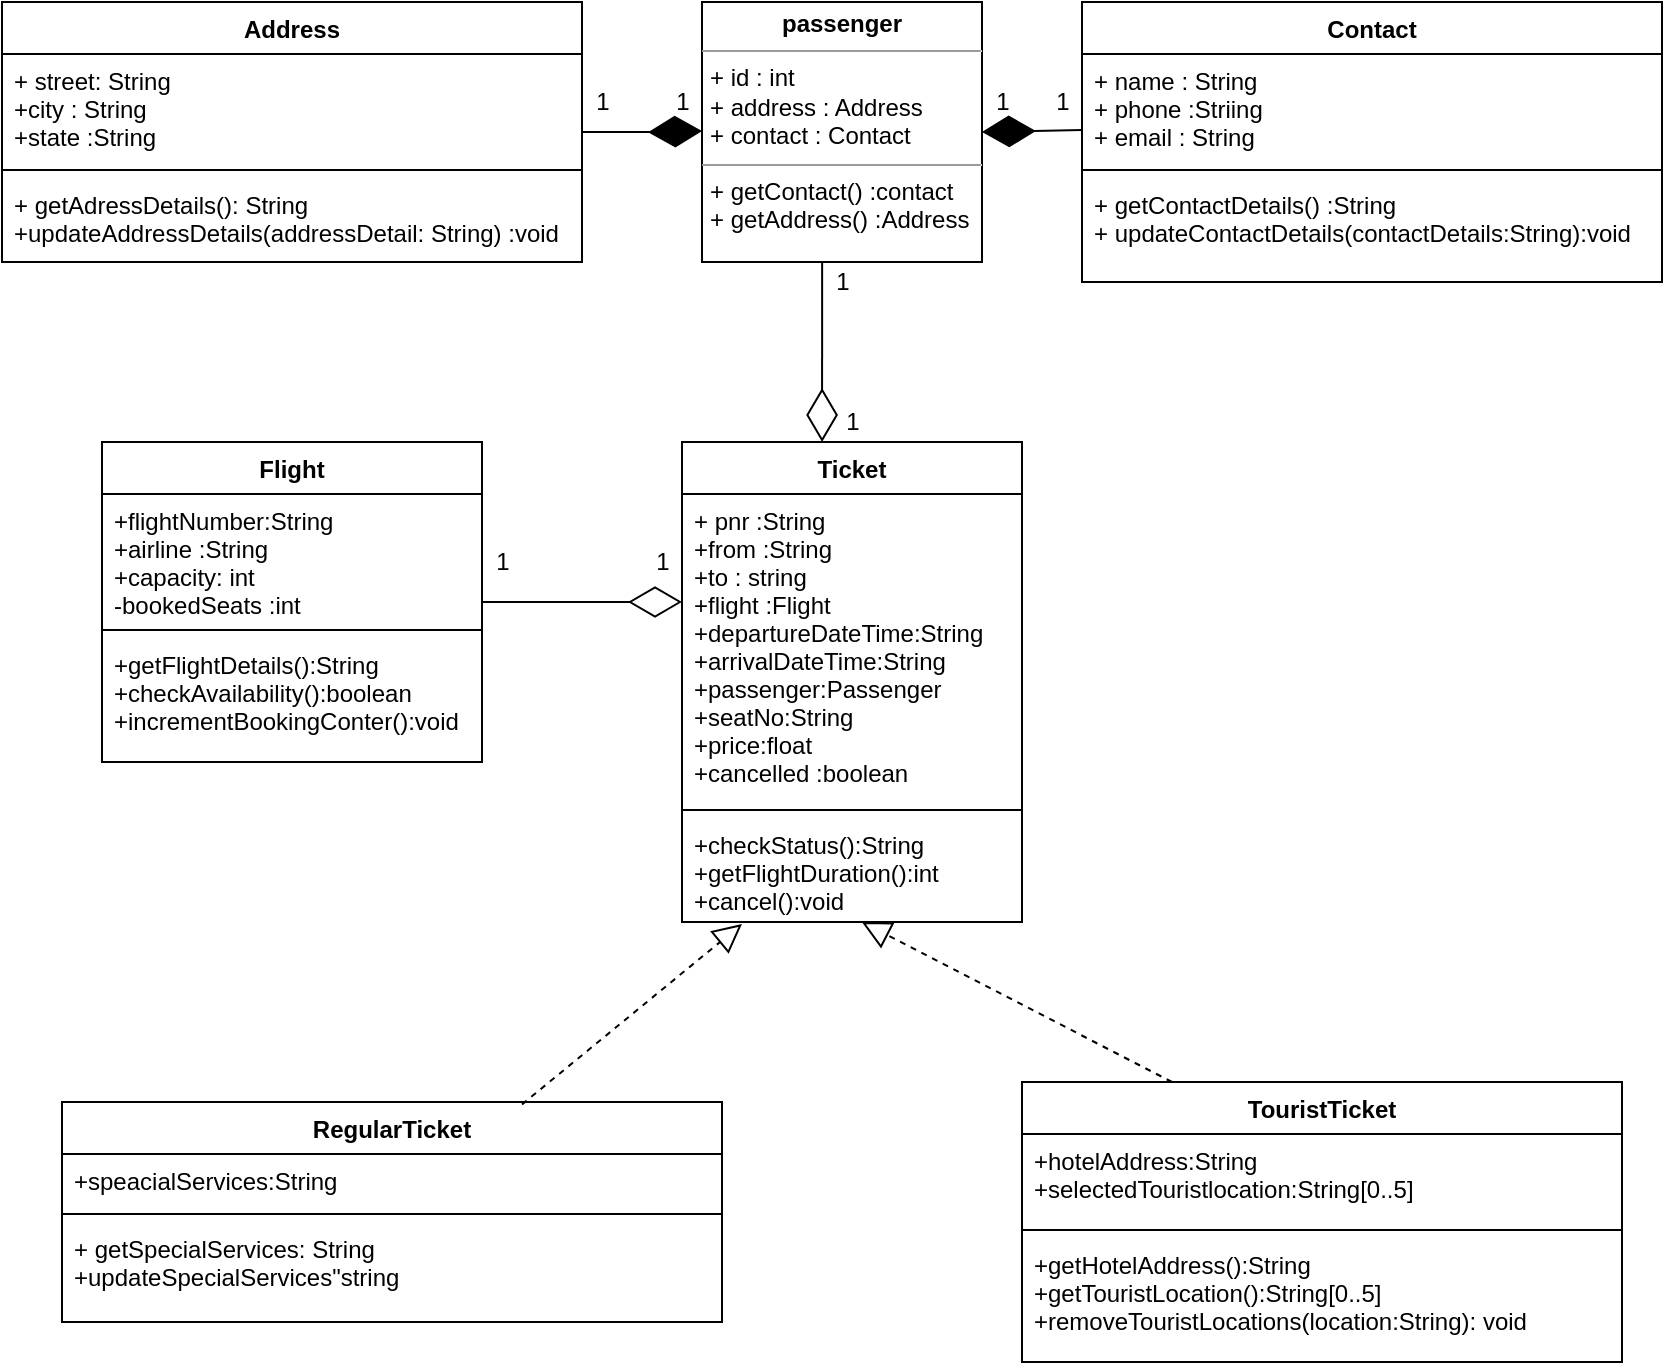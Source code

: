 <mxfile version="14.1.1" type="device"><diagram id="Pd_Y1C_P1K8S66vJtygk" name="Page-1"><mxGraphModel dx="868" dy="482" grid="1" gridSize="10" guides="1" tooltips="1" connect="1" arrows="1" fold="1" page="1" pageScale="1" pageWidth="850" pageHeight="1100" background="none" math="0" shadow="0"><root><mxCell id="0"/><mxCell id="1" parent="0"/><mxCell id="C2Zj4pbMZHdAZiASUYc6-7" value="&lt;p style=&quot;margin: 0px ; margin-top: 4px ; text-align: center&quot;&gt;&lt;b&gt;passenger&lt;/b&gt;&lt;/p&gt;&lt;hr size=&quot;1&quot;&gt;&lt;p style=&quot;margin: 0px ; margin-left: 4px&quot;&gt;+ id : int&lt;/p&gt;&lt;p style=&quot;margin: 0px ; margin-left: 4px&quot;&gt;+ address : Address&lt;/p&gt;&lt;p style=&quot;margin: 0px ; margin-left: 4px&quot;&gt;+ contact : Contact&lt;/p&gt;&lt;hr size=&quot;1&quot;&gt;&lt;p style=&quot;margin: 0px ; margin-left: 4px&quot;&gt;+ getContact() :contact&lt;/p&gt;&lt;p style=&quot;margin: 0px ; margin-left: 4px&quot;&gt;+ getAddress() :Address&lt;/p&gt;" style="verticalAlign=top;align=left;overflow=fill;fontSize=12;fontFamily=Helvetica;html=1;gradientColor=#ffffff;" parent="1" vertex="1"><mxGeometry x="360" y="60" width="140" height="130" as="geometry"/></mxCell><mxCell id="C2Zj4pbMZHdAZiASUYc6-9" style="edgeStyle=orthogonalEdgeStyle;orthogonalLoop=1;jettySize=auto;html=1;exitX=0.5;exitY=1;exitDx=0;exitDy=0;" parent="1" source="C2Zj4pbMZHdAZiASUYc6-7" target="C2Zj4pbMZHdAZiASUYc6-7" edge="1"><mxGeometry relative="1" as="geometry"/></mxCell><mxCell id="C2Zj4pbMZHdAZiASUYc6-10" style="edgeStyle=orthogonalEdgeStyle;orthogonalLoop=1;jettySize=auto;html=1;exitX=0.5;exitY=1;exitDx=0;exitDy=0;" parent="1" source="C2Zj4pbMZHdAZiASUYc6-7" target="C2Zj4pbMZHdAZiASUYc6-7" edge="1"><mxGeometry relative="1" as="geometry"/></mxCell><mxCell id="C2Zj4pbMZHdAZiASUYc6-14" value="Address" style="swimlane;fontStyle=1;align=center;verticalAlign=top;childLayout=stackLayout;horizontal=1;startSize=26;horizontalStack=0;resizeParent=1;resizeParentMax=0;resizeLast=0;collapsible=1;marginBottom=0;gradientColor=#ffffff;" parent="1" vertex="1"><mxGeometry x="10" y="60" width="290" height="130" as="geometry"/></mxCell><mxCell id="C2Zj4pbMZHdAZiASUYc6-15" value="+ street: String&#10;+city : String&#10;+state :String" style="text;strokeColor=none;fillColor=none;align=left;verticalAlign=top;spacingLeft=4;spacingRight=4;overflow=hidden;rotatable=0;points=[[0,0.5],[1,0.5]];portConstraint=eastwest;" parent="C2Zj4pbMZHdAZiASUYc6-14" vertex="1"><mxGeometry y="26" width="290" height="54" as="geometry"/></mxCell><mxCell id="C2Zj4pbMZHdAZiASUYc6-16" value="" style="line;strokeWidth=1;fillColor=none;align=left;verticalAlign=middle;spacingTop=-1;spacingLeft=3;spacingRight=3;rotatable=0;labelPosition=right;points=[];portConstraint=eastwest;" parent="C2Zj4pbMZHdAZiASUYc6-14" vertex="1"><mxGeometry y="80" width="290" height="8" as="geometry"/></mxCell><mxCell id="C2Zj4pbMZHdAZiASUYc6-17" value="+ getAdressDetails(): String&#10;+updateAddressDetails(addressDetail: String) :void" style="text;strokeColor=none;fillColor=none;align=left;verticalAlign=top;spacingLeft=4;spacingRight=4;overflow=hidden;rotatable=0;points=[[0,0.5],[1,0.5]];portConstraint=eastwest;" parent="C2Zj4pbMZHdAZiASUYc6-14" vertex="1"><mxGeometry y="88" width="290" height="42" as="geometry"/></mxCell><mxCell id="C2Zj4pbMZHdAZiASUYc6-18" value="Contact&#10;" style="swimlane;fontStyle=1;align=center;verticalAlign=top;childLayout=stackLayout;horizontal=1;startSize=26;horizontalStack=0;resizeParent=1;resizeParentMax=0;resizeLast=0;collapsible=1;marginBottom=0;gradientColor=#ffffff;" parent="1" vertex="1"><mxGeometry x="550" y="60" width="290" height="140" as="geometry"/></mxCell><mxCell id="C2Zj4pbMZHdAZiASUYc6-19" value="+ name : String&#10;+ phone :Striing&#10;+ email : String" style="text;strokeColor=none;fillColor=none;align=left;verticalAlign=top;spacingLeft=4;spacingRight=4;overflow=hidden;rotatable=0;points=[[0,0.5],[1,0.5]];portConstraint=eastwest;" parent="C2Zj4pbMZHdAZiASUYc6-18" vertex="1"><mxGeometry y="26" width="290" height="54" as="geometry"/></mxCell><mxCell id="C2Zj4pbMZHdAZiASUYc6-20" value="" style="line;strokeWidth=1;fillColor=none;align=left;verticalAlign=middle;spacingTop=-1;spacingLeft=3;spacingRight=3;rotatable=0;labelPosition=right;points=[];portConstraint=eastwest;" parent="C2Zj4pbMZHdAZiASUYc6-18" vertex="1"><mxGeometry y="80" width="290" height="8" as="geometry"/></mxCell><mxCell id="C2Zj4pbMZHdAZiASUYc6-21" value="+ getContactDetails() :String&#10;+ updateContactDetails(contactDetails:String):void" style="text;strokeColor=none;fillColor=none;align=left;verticalAlign=top;spacingLeft=4;spacingRight=4;overflow=hidden;rotatable=0;points=[[0,0.5],[1,0.5]];portConstraint=eastwest;" parent="C2Zj4pbMZHdAZiASUYc6-18" vertex="1"><mxGeometry y="88" width="290" height="52" as="geometry"/></mxCell><mxCell id="C2Zj4pbMZHdAZiASUYc6-25" value="Flight" style="swimlane;fontStyle=1;align=center;verticalAlign=top;childLayout=stackLayout;horizontal=1;startSize=26;horizontalStack=0;resizeParent=1;resizeParentMax=0;resizeLast=0;collapsible=1;marginBottom=0;gradientColor=#ffffff;" parent="1" vertex="1"><mxGeometry x="60" y="280" width="190" height="160" as="geometry"/></mxCell><mxCell id="C2Zj4pbMZHdAZiASUYc6-26" value="+flightNumber:String&#10;+airline :String&#10;+capacity: int&#10;-bookedSeats :int" style="text;strokeColor=none;fillColor=none;align=left;verticalAlign=top;spacingLeft=4;spacingRight=4;overflow=hidden;rotatable=0;points=[[0,0.5],[1,0.5]];portConstraint=eastwest;" parent="C2Zj4pbMZHdAZiASUYc6-25" vertex="1"><mxGeometry y="26" width="190" height="64" as="geometry"/></mxCell><mxCell id="C2Zj4pbMZHdAZiASUYc6-46" value="" style="endArrow=diamondThin;endFill=0;endSize=24;html=1;" parent="C2Zj4pbMZHdAZiASUYc6-25" edge="1"><mxGeometry width="160" relative="1" as="geometry"><mxPoint x="190" y="80" as="sourcePoint"/><mxPoint x="290" y="80" as="targetPoint"/></mxGeometry></mxCell><mxCell id="C2Zj4pbMZHdAZiASUYc6-27" value="" style="line;strokeWidth=1;fillColor=none;align=left;verticalAlign=middle;spacingTop=-1;spacingLeft=3;spacingRight=3;rotatable=0;labelPosition=right;points=[];portConstraint=eastwest;" parent="C2Zj4pbMZHdAZiASUYc6-25" vertex="1"><mxGeometry y="90" width="190" height="8" as="geometry"/></mxCell><mxCell id="C2Zj4pbMZHdAZiASUYc6-28" value="+getFlightDetails():String&#10;+checkAvailability():boolean&#10;+incrementBookingConter():void" style="text;strokeColor=none;fillColor=none;align=left;verticalAlign=top;spacingLeft=4;spacingRight=4;overflow=hidden;rotatable=0;points=[[0,0.5],[1,0.5]];portConstraint=eastwest;" parent="C2Zj4pbMZHdAZiASUYc6-25" vertex="1"><mxGeometry y="98" width="190" height="62" as="geometry"/></mxCell><mxCell id="C2Zj4pbMZHdAZiASUYc6-29" value="Ticket&#10;" style="swimlane;fontStyle=1;align=center;verticalAlign=top;childLayout=stackLayout;horizontal=1;startSize=26;horizontalStack=0;resizeParent=1;resizeParentMax=0;resizeLast=0;collapsible=1;marginBottom=0;gradientColor=#ffffff;" parent="1" vertex="1"><mxGeometry x="350" y="280" width="170" height="240" as="geometry"/></mxCell><mxCell id="C2Zj4pbMZHdAZiASUYc6-30" value="+ pnr :String&#10;+from :String&#10;+to : string&#10;+flight :Flight&#10;+departureDateTime:String&#10;+arrivalDateTime:String&#10;+passenger:Passenger&#10;+seatNo:String&#10;+price:float&#10;+cancelled :boolean" style="text;strokeColor=none;fillColor=none;align=left;verticalAlign=top;spacingLeft=4;spacingRight=4;overflow=hidden;rotatable=0;points=[[0,0.5],[1,0.5]];portConstraint=eastwest;" parent="C2Zj4pbMZHdAZiASUYc6-29" vertex="1"><mxGeometry y="26" width="170" height="154" as="geometry"/></mxCell><mxCell id="C2Zj4pbMZHdAZiASUYc6-31" value="" style="line;strokeWidth=1;fillColor=none;align=left;verticalAlign=middle;spacingTop=-1;spacingLeft=3;spacingRight=3;rotatable=0;labelPosition=right;points=[];portConstraint=eastwest;" parent="C2Zj4pbMZHdAZiASUYc6-29" vertex="1"><mxGeometry y="180" width="170" height="8" as="geometry"/></mxCell><mxCell id="C2Zj4pbMZHdAZiASUYc6-32" value="+checkStatus():String&#10;+getFlightDuration():int&#10;+cancel():void&#10;" style="text;strokeColor=none;fillColor=none;align=left;verticalAlign=top;spacingLeft=4;spacingRight=4;overflow=hidden;rotatable=0;points=[[0,0.5],[1,0.5]];portConstraint=eastwest;" parent="C2Zj4pbMZHdAZiASUYc6-29" vertex="1"><mxGeometry y="188" width="170" height="52" as="geometry"/></mxCell><mxCell id="C2Zj4pbMZHdAZiASUYc6-33" value="RegularTicket" style="swimlane;fontStyle=1;align=center;verticalAlign=top;childLayout=stackLayout;horizontal=1;startSize=26;horizontalStack=0;resizeParent=1;resizeParentMax=0;resizeLast=0;collapsible=1;marginBottom=0;gradientColor=#ffffff;" parent="1" vertex="1"><mxGeometry x="40" y="610" width="330" height="110" as="geometry"/></mxCell><mxCell id="C2Zj4pbMZHdAZiASUYc6-34" value="+speacialServices:String" style="text;strokeColor=none;fillColor=none;align=left;verticalAlign=top;spacingLeft=4;spacingRight=4;overflow=hidden;rotatable=0;points=[[0,0.5],[1,0.5]];portConstraint=eastwest;" parent="C2Zj4pbMZHdAZiASUYc6-33" vertex="1"><mxGeometry y="26" width="330" height="26" as="geometry"/></mxCell><mxCell id="C2Zj4pbMZHdAZiASUYc6-35" value="" style="line;strokeWidth=1;fillColor=none;align=left;verticalAlign=middle;spacingTop=-1;spacingLeft=3;spacingRight=3;rotatable=0;labelPosition=right;points=[];portConstraint=eastwest;" parent="C2Zj4pbMZHdAZiASUYc6-33" vertex="1"><mxGeometry y="52" width="330" height="8" as="geometry"/></mxCell><mxCell id="C2Zj4pbMZHdAZiASUYc6-36" value="+ getSpecialServices: String&#10;+updateSpecialServices&quot;string&#10;" style="text;strokeColor=none;fillColor=none;align=left;verticalAlign=top;spacingLeft=4;spacingRight=4;overflow=hidden;rotatable=0;points=[[0,0.5],[1,0.5]];portConstraint=eastwest;" parent="C2Zj4pbMZHdAZiASUYc6-33" vertex="1"><mxGeometry y="60" width="330" height="50" as="geometry"/></mxCell><mxCell id="C2Zj4pbMZHdAZiASUYc6-38" value="TouristTicket" style="swimlane;fontStyle=1;align=center;verticalAlign=top;childLayout=stackLayout;horizontal=1;startSize=26;horizontalStack=0;resizeParent=1;resizeParentMax=0;resizeLast=0;collapsible=1;marginBottom=0;gradientColor=#ffffff;" parent="1" vertex="1"><mxGeometry x="520" y="600" width="300" height="140" as="geometry"/></mxCell><mxCell id="C2Zj4pbMZHdAZiASUYc6-39" value="+hotelAddress:String&#10;+selectedTouristlocation:String[0..5]" style="text;strokeColor=none;fillColor=none;align=left;verticalAlign=top;spacingLeft=4;spacingRight=4;overflow=hidden;rotatable=0;points=[[0,0.5],[1,0.5]];portConstraint=eastwest;" parent="C2Zj4pbMZHdAZiASUYc6-38" vertex="1"><mxGeometry y="26" width="300" height="44" as="geometry"/></mxCell><mxCell id="C2Zj4pbMZHdAZiASUYc6-40" value="" style="line;strokeWidth=1;fillColor=none;align=left;verticalAlign=middle;spacingTop=-1;spacingLeft=3;spacingRight=3;rotatable=0;labelPosition=right;points=[];portConstraint=eastwest;" parent="C2Zj4pbMZHdAZiASUYc6-38" vertex="1"><mxGeometry y="70" width="300" height="8" as="geometry"/></mxCell><mxCell id="C2Zj4pbMZHdAZiASUYc6-41" value="+getHotelAddress():String&#10;+getTouristLocation():String[0..5]&#10;+removeTouristLocations(location:String): void" style="text;strokeColor=none;fillColor=none;align=left;verticalAlign=top;spacingLeft=4;spacingRight=4;overflow=hidden;rotatable=0;points=[[0,0.5],[1,0.5]];portConstraint=eastwest;" parent="C2Zj4pbMZHdAZiASUYc6-38" vertex="1"><mxGeometry y="78" width="300" height="62" as="geometry"/></mxCell><mxCell id="C2Zj4pbMZHdAZiASUYc6-42" value="" style="endArrow=diamondThin;endFill=1;endSize=24;html=1;" parent="1" edge="1"><mxGeometry width="160" relative="1" as="geometry"><mxPoint x="300" y="125" as="sourcePoint"/><mxPoint x="360" y="124.5" as="targetPoint"/><Array as="points"><mxPoint x="340" y="125"/></Array></mxGeometry></mxCell><mxCell id="C2Zj4pbMZHdAZiASUYc6-44" value="" style="endArrow=diamondThin;endFill=1;endSize=24;html=1;entryX=1;entryY=0.5;entryDx=0;entryDy=0;exitX=0;exitY=0.704;exitDx=0;exitDy=0;exitPerimeter=0;" parent="1" source="C2Zj4pbMZHdAZiASUYc6-19" target="C2Zj4pbMZHdAZiASUYc6-7" edge="1"><mxGeometry width="160" relative="1" as="geometry"><mxPoint x="540" y="230" as="sourcePoint"/><mxPoint x="600" y="229.5" as="targetPoint"/><Array as="points"/></mxGeometry></mxCell><mxCell id="C2Zj4pbMZHdAZiASUYc6-47" value="" style="endArrow=diamondThin;endFill=0;endSize=24;html=1;entryX=0.412;entryY=0;entryDx=0;entryDy=0;entryPerimeter=0;exitX=0.429;exitY=1;exitDx=0;exitDy=0;exitPerimeter=0;" parent="1" source="C2Zj4pbMZHdAZiASUYc6-7" target="C2Zj4pbMZHdAZiASUYc6-29" edge="1"><mxGeometry width="160" relative="1" as="geometry"><mxPoint x="410" y="230" as="sourcePoint"/><mxPoint x="510" y="230" as="targetPoint"/></mxGeometry></mxCell><mxCell id="C2Zj4pbMZHdAZiASUYc6-57" value="" style="endArrow=block;dashed=1;endFill=0;endSize=12;html=1;exitX=0.697;exitY=0.011;exitDx=0;exitDy=0;exitPerimeter=0;" parent="1" source="C2Zj4pbMZHdAZiASUYc6-33" edge="1"><mxGeometry width="160" relative="1" as="geometry"><mxPoint x="270" y="605" as="sourcePoint"/><mxPoint x="380" y="521" as="targetPoint"/></mxGeometry></mxCell><mxCell id="C2Zj4pbMZHdAZiASUYc6-58" value="" style="endArrow=block;dashed=1;endFill=0;endSize=12;html=1;exitX=0.25;exitY=0;exitDx=0;exitDy=0;entryX=0.529;entryY=1;entryDx=0;entryDy=0;entryPerimeter=0;" parent="1" source="C2Zj4pbMZHdAZiASUYc6-38" target="C2Zj4pbMZHdAZiASUYc6-32" edge="1"><mxGeometry width="160" relative="1" as="geometry"><mxPoint x="420" y="540" as="sourcePoint"/><mxPoint x="575.86" y="456.04" as="targetPoint"/></mxGeometry></mxCell><mxCell id="C2Zj4pbMZHdAZiASUYc6-59" value="1" style="text;html=1;align=center;verticalAlign=middle;resizable=0;points=[];autosize=1;" parent="1" vertex="1"><mxGeometry x="340" y="100" width="20" height="20" as="geometry"/></mxCell><mxCell id="C2Zj4pbMZHdAZiASUYc6-62" value="1" style="text;html=1;align=center;verticalAlign=middle;resizable=0;points=[];autosize=1;" parent="1" vertex="1"><mxGeometry x="300" y="100" width="20" height="20" as="geometry"/></mxCell><mxCell id="C2Zj4pbMZHdAZiASUYc6-63" value="1" style="text;html=1;align=center;verticalAlign=middle;resizable=0;points=[];autosize=1;" parent="1" vertex="1"><mxGeometry x="500" y="100" width="20" height="20" as="geometry"/></mxCell><mxCell id="C2Zj4pbMZHdAZiASUYc6-64" value="1" style="text;html=1;align=center;verticalAlign=middle;resizable=0;points=[];autosize=1;" parent="1" vertex="1"><mxGeometry x="530" y="100" width="20" height="20" as="geometry"/></mxCell><mxCell id="C2Zj4pbMZHdAZiASUYc6-65" value="1" style="text;html=1;align=center;verticalAlign=middle;resizable=0;points=[];autosize=1;" parent="1" vertex="1"><mxGeometry x="420" y="190" width="20" height="20" as="geometry"/></mxCell><mxCell id="C2Zj4pbMZHdAZiASUYc6-66" value="1" style="text;html=1;align=center;verticalAlign=middle;resizable=0;points=[];autosize=1;" parent="1" vertex="1"><mxGeometry x="425" y="260" width="20" height="20" as="geometry"/></mxCell><mxCell id="C2Zj4pbMZHdAZiASUYc6-68" value="1" style="text;html=1;align=center;verticalAlign=middle;resizable=0;points=[];autosize=1;" parent="1" vertex="1"><mxGeometry x="330" y="330" width="20" height="20" as="geometry"/></mxCell><mxCell id="C2Zj4pbMZHdAZiASUYc6-69" value="1" style="text;html=1;align=center;verticalAlign=middle;resizable=0;points=[];autosize=1;" parent="1" vertex="1"><mxGeometry x="250" y="330" width="20" height="20" as="geometry"/></mxCell></root></mxGraphModel></diagram></mxfile>